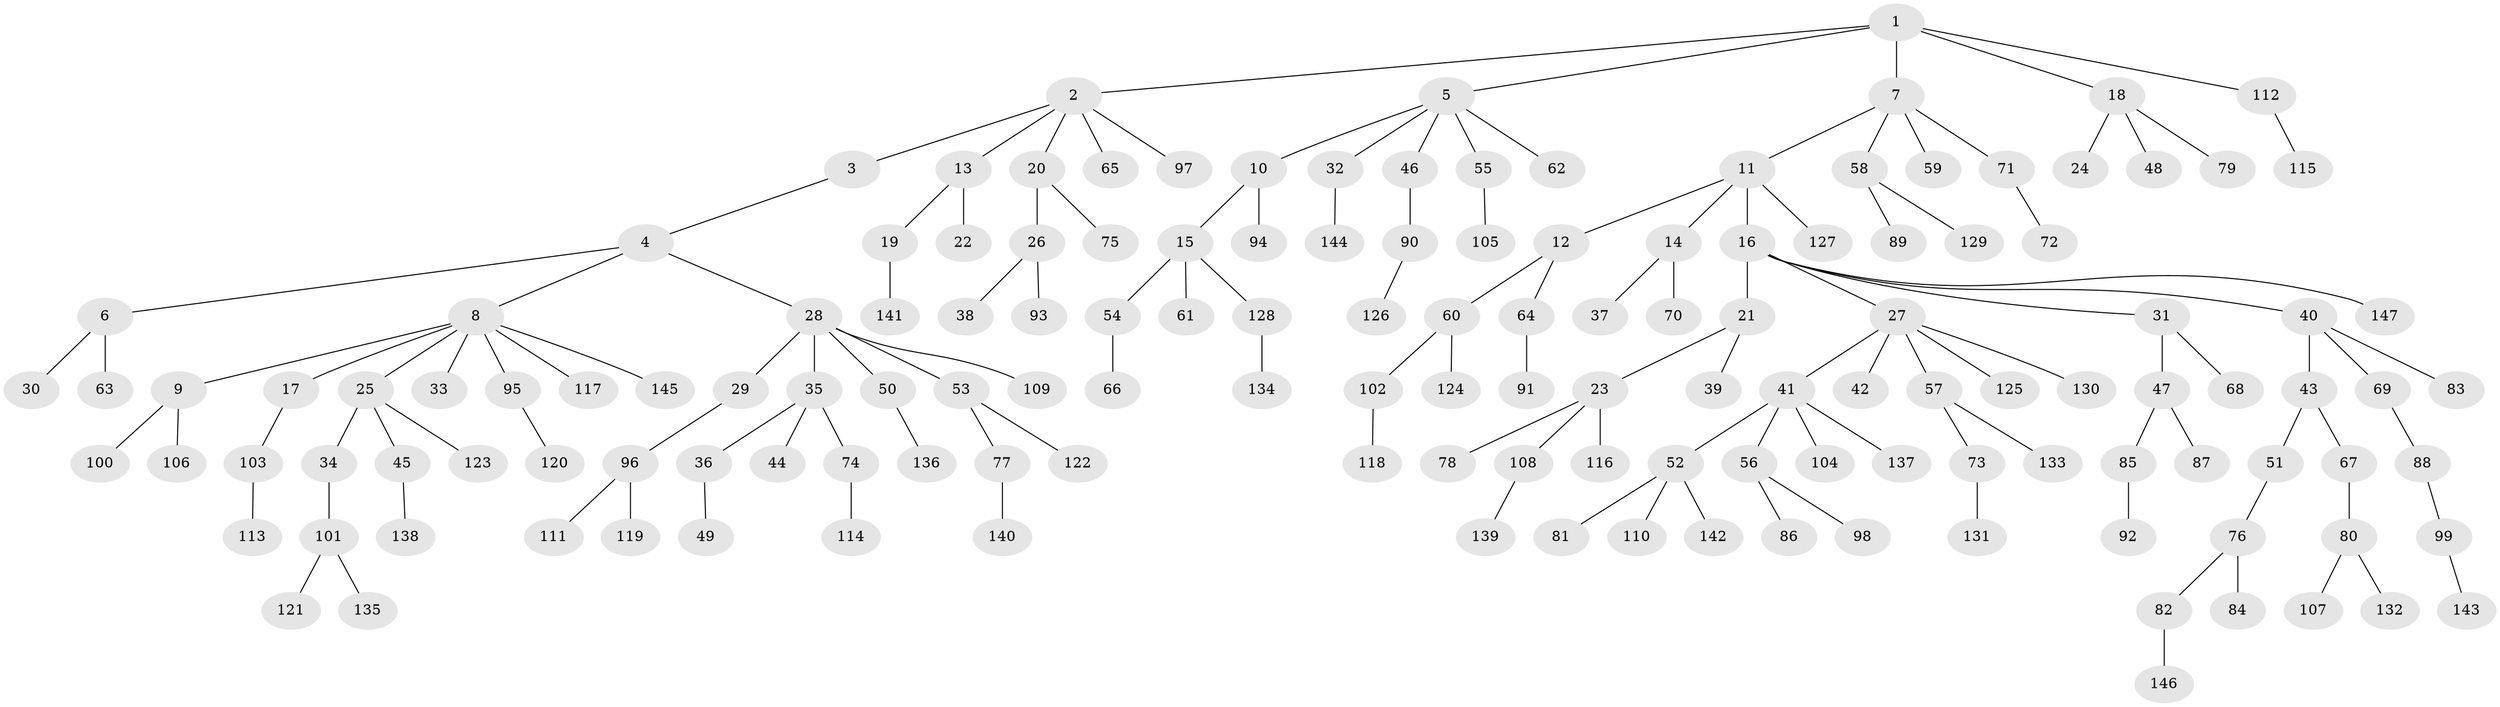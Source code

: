 // coarse degree distribution, {5: 0.045454545454545456, 7: 0.011363636363636364, 2: 0.17045454545454544, 4: 0.056818181818181816, 3: 0.07954545454545454, 8: 0.011363636363636364, 1: 0.6022727272727273, 9: 0.011363636363636364, 6: 0.011363636363636364}
// Generated by graph-tools (version 1.1) at 2025/19/03/04/25 18:19:21]
// undirected, 147 vertices, 146 edges
graph export_dot {
graph [start="1"]
  node [color=gray90,style=filled];
  1;
  2;
  3;
  4;
  5;
  6;
  7;
  8;
  9;
  10;
  11;
  12;
  13;
  14;
  15;
  16;
  17;
  18;
  19;
  20;
  21;
  22;
  23;
  24;
  25;
  26;
  27;
  28;
  29;
  30;
  31;
  32;
  33;
  34;
  35;
  36;
  37;
  38;
  39;
  40;
  41;
  42;
  43;
  44;
  45;
  46;
  47;
  48;
  49;
  50;
  51;
  52;
  53;
  54;
  55;
  56;
  57;
  58;
  59;
  60;
  61;
  62;
  63;
  64;
  65;
  66;
  67;
  68;
  69;
  70;
  71;
  72;
  73;
  74;
  75;
  76;
  77;
  78;
  79;
  80;
  81;
  82;
  83;
  84;
  85;
  86;
  87;
  88;
  89;
  90;
  91;
  92;
  93;
  94;
  95;
  96;
  97;
  98;
  99;
  100;
  101;
  102;
  103;
  104;
  105;
  106;
  107;
  108;
  109;
  110;
  111;
  112;
  113;
  114;
  115;
  116;
  117;
  118;
  119;
  120;
  121;
  122;
  123;
  124;
  125;
  126;
  127;
  128;
  129;
  130;
  131;
  132;
  133;
  134;
  135;
  136;
  137;
  138;
  139;
  140;
  141;
  142;
  143;
  144;
  145;
  146;
  147;
  1 -- 2;
  1 -- 5;
  1 -- 7;
  1 -- 18;
  1 -- 112;
  2 -- 3;
  2 -- 13;
  2 -- 20;
  2 -- 65;
  2 -- 97;
  3 -- 4;
  4 -- 6;
  4 -- 8;
  4 -- 28;
  5 -- 10;
  5 -- 32;
  5 -- 46;
  5 -- 55;
  5 -- 62;
  6 -- 30;
  6 -- 63;
  7 -- 11;
  7 -- 58;
  7 -- 59;
  7 -- 71;
  8 -- 9;
  8 -- 17;
  8 -- 25;
  8 -- 33;
  8 -- 95;
  8 -- 117;
  8 -- 145;
  9 -- 100;
  9 -- 106;
  10 -- 15;
  10 -- 94;
  11 -- 12;
  11 -- 14;
  11 -- 16;
  11 -- 127;
  12 -- 60;
  12 -- 64;
  13 -- 19;
  13 -- 22;
  14 -- 37;
  14 -- 70;
  15 -- 54;
  15 -- 61;
  15 -- 128;
  16 -- 21;
  16 -- 27;
  16 -- 31;
  16 -- 40;
  16 -- 147;
  17 -- 103;
  18 -- 24;
  18 -- 48;
  18 -- 79;
  19 -- 141;
  20 -- 26;
  20 -- 75;
  21 -- 23;
  21 -- 39;
  23 -- 78;
  23 -- 108;
  23 -- 116;
  25 -- 34;
  25 -- 45;
  25 -- 123;
  26 -- 38;
  26 -- 93;
  27 -- 41;
  27 -- 42;
  27 -- 57;
  27 -- 125;
  27 -- 130;
  28 -- 29;
  28 -- 35;
  28 -- 50;
  28 -- 53;
  28 -- 109;
  29 -- 96;
  31 -- 47;
  31 -- 68;
  32 -- 144;
  34 -- 101;
  35 -- 36;
  35 -- 44;
  35 -- 74;
  36 -- 49;
  40 -- 43;
  40 -- 69;
  40 -- 83;
  41 -- 52;
  41 -- 56;
  41 -- 104;
  41 -- 137;
  43 -- 51;
  43 -- 67;
  45 -- 138;
  46 -- 90;
  47 -- 85;
  47 -- 87;
  50 -- 136;
  51 -- 76;
  52 -- 81;
  52 -- 110;
  52 -- 142;
  53 -- 77;
  53 -- 122;
  54 -- 66;
  55 -- 105;
  56 -- 86;
  56 -- 98;
  57 -- 73;
  57 -- 133;
  58 -- 89;
  58 -- 129;
  60 -- 102;
  60 -- 124;
  64 -- 91;
  67 -- 80;
  69 -- 88;
  71 -- 72;
  73 -- 131;
  74 -- 114;
  76 -- 82;
  76 -- 84;
  77 -- 140;
  80 -- 107;
  80 -- 132;
  82 -- 146;
  85 -- 92;
  88 -- 99;
  90 -- 126;
  95 -- 120;
  96 -- 111;
  96 -- 119;
  99 -- 143;
  101 -- 121;
  101 -- 135;
  102 -- 118;
  103 -- 113;
  108 -- 139;
  112 -- 115;
  128 -- 134;
}
